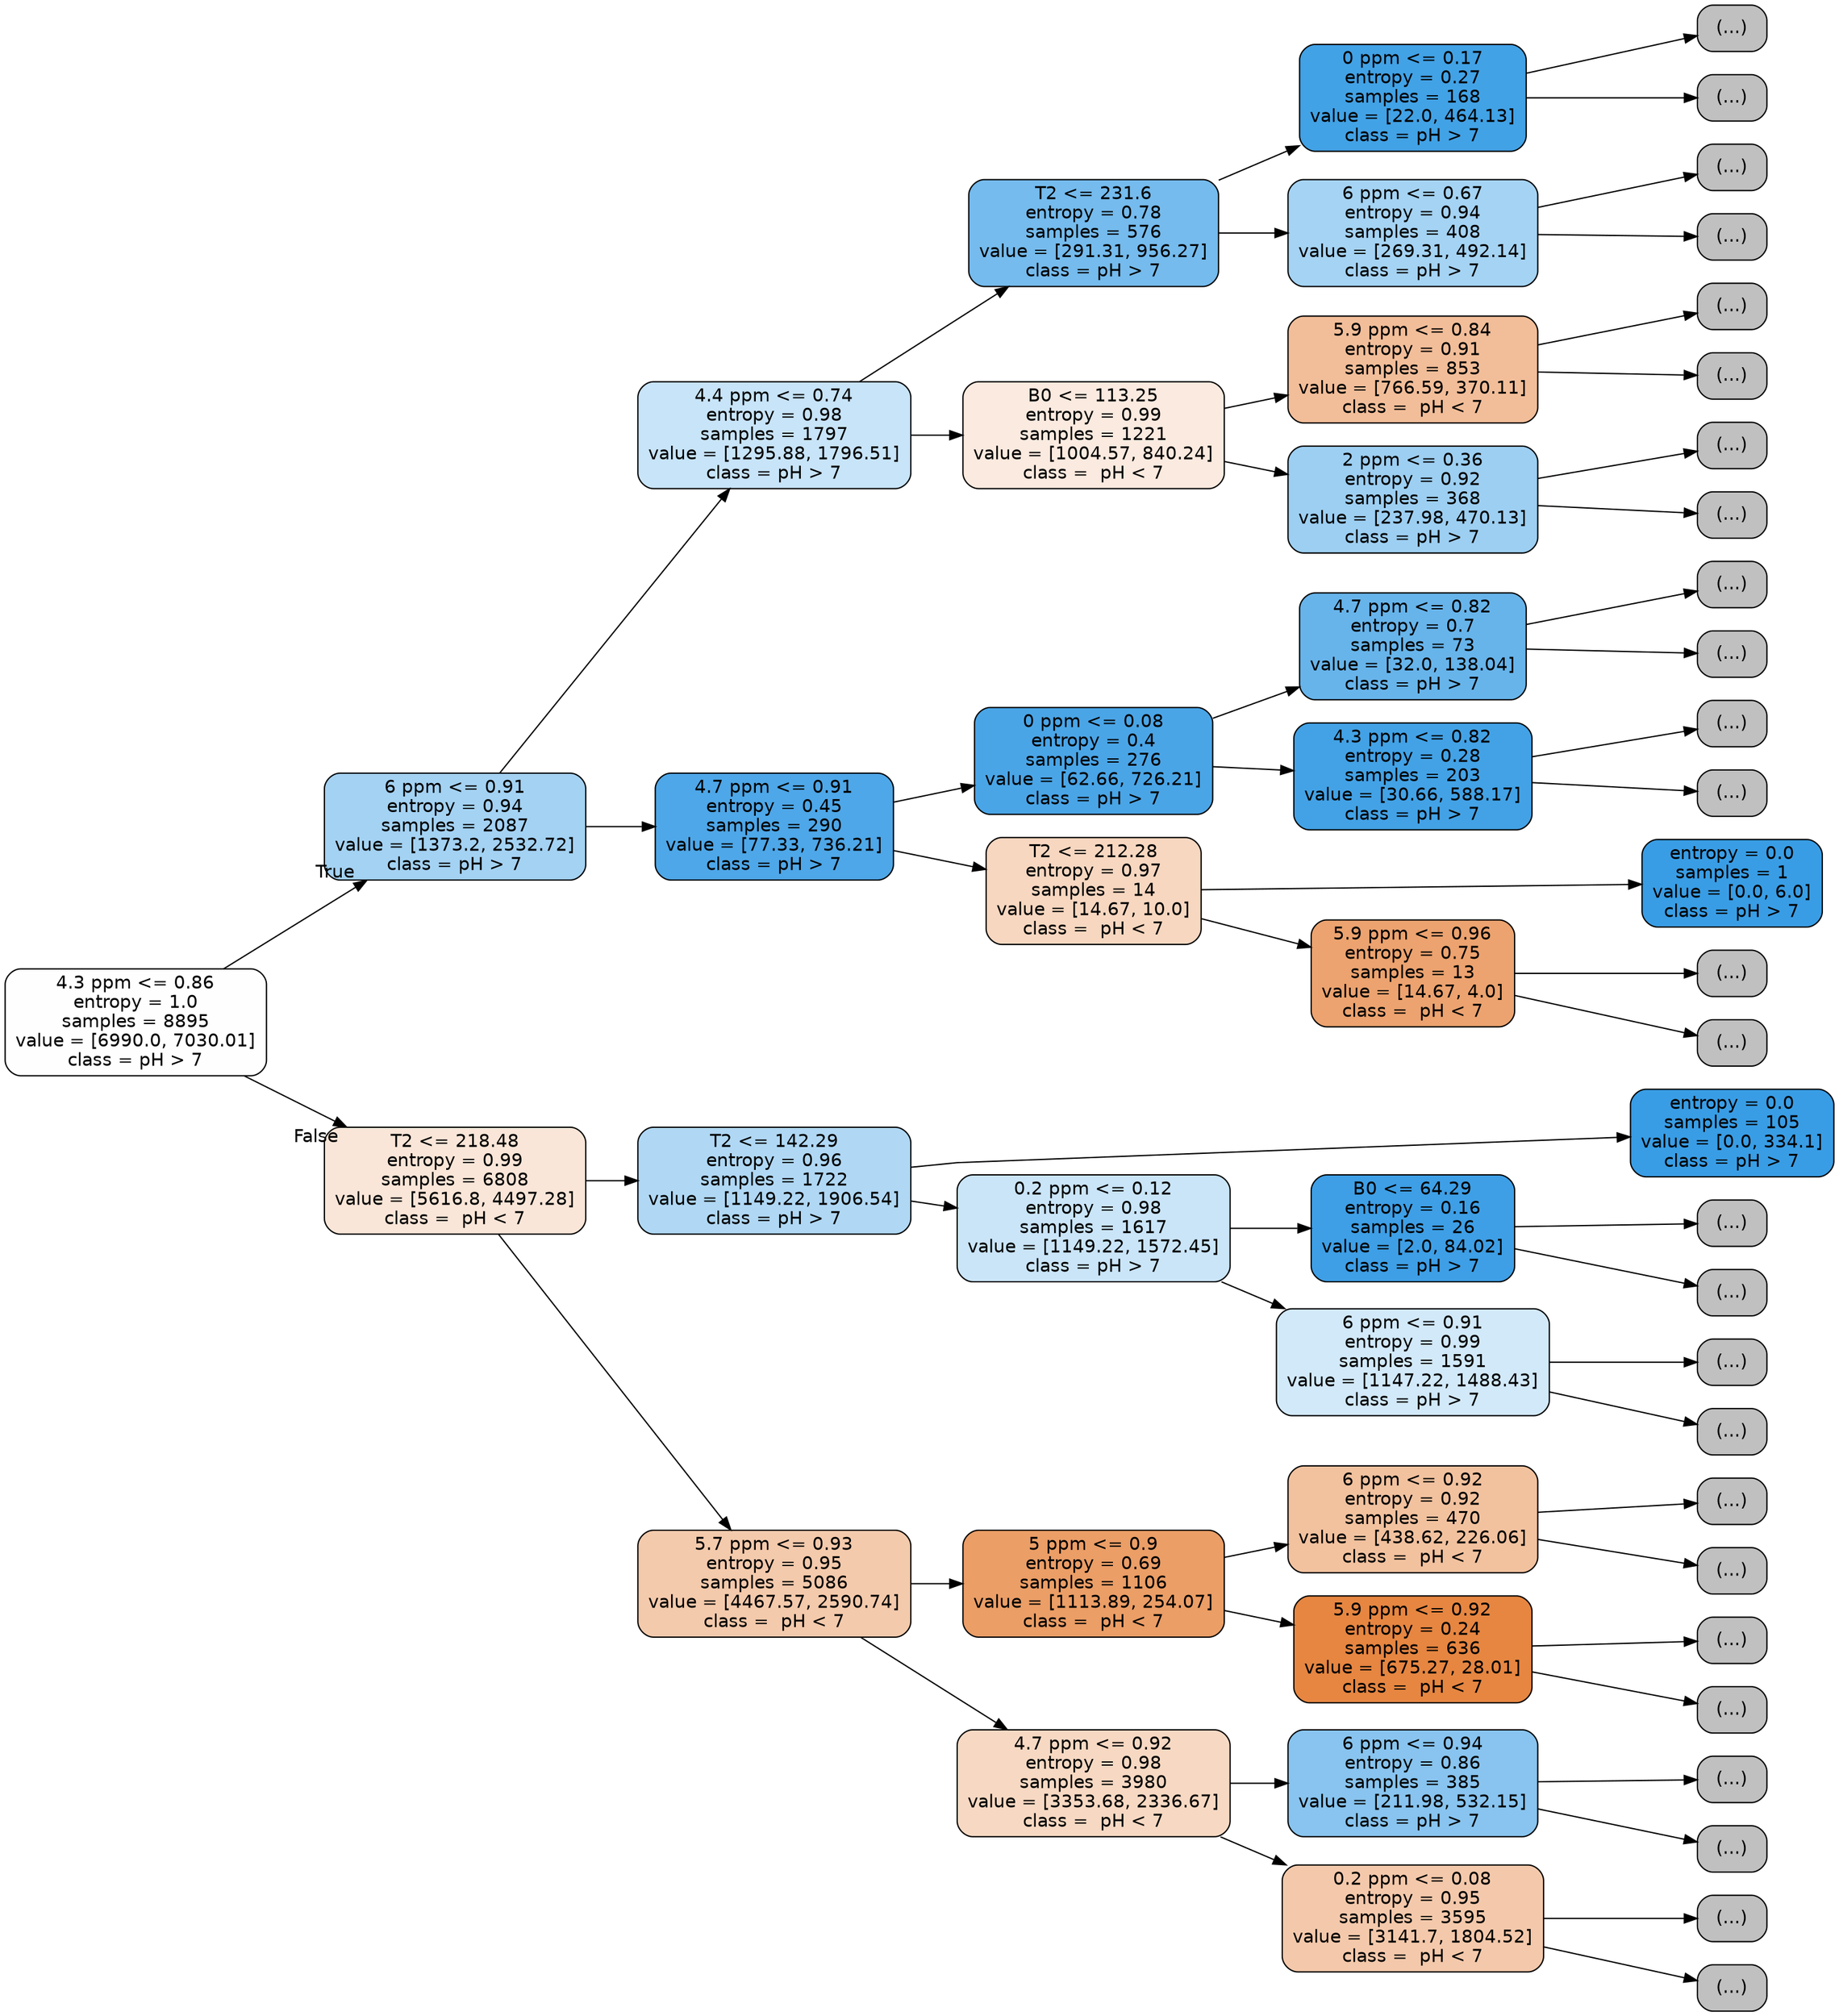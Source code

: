 digraph Tree {
node [shape=box, style="filled, rounded", color="black", fontname=helvetica] ;
graph [ranksep=equally, splines=polyline] ;
edge [fontname=helvetica] ;
rankdir=LR ;
0 [label="4.3 ppm <= 0.86\nentropy = 1.0\nsamples = 8895\nvalue = [6990.0, 7030.01]\nclass = pH > 7", fillcolor="#fefeff"] ;
1 [label="6 ppm <= 0.91\nentropy = 0.94\nsamples = 2087\nvalue = [1373.2, 2532.72]\nclass = pH > 7", fillcolor="#a4d2f3"] ;
0 -> 1 [labeldistance=2.5, labelangle=-45, headlabel="True"] ;
2 [label="4.4 ppm <= 0.74\nentropy = 0.98\nsamples = 1797\nvalue = [1295.88, 1796.51]\nclass = pH > 7", fillcolor="#c8e4f8"] ;
1 -> 2 ;
3 [label="T2 <= 231.6\nentropy = 0.78\nsamples = 576\nvalue = [291.31, 956.27]\nclass = pH > 7", fillcolor="#75bbed"] ;
2 -> 3 ;
4 [label="0 ppm <= 0.17\nentropy = 0.27\nsamples = 168\nvalue = [22.0, 464.13]\nclass = pH > 7", fillcolor="#42a2e6"] ;
3 -> 4 ;
5 [label="(...)", fillcolor="#C0C0C0"] ;
4 -> 5 ;
14 [label="(...)", fillcolor="#C0C0C0"] ;
4 -> 14 ;
39 [label="6 ppm <= 0.67\nentropy = 0.94\nsamples = 408\nvalue = [269.31, 492.14]\nclass = pH > 7", fillcolor="#a5d3f3"] ;
3 -> 39 ;
40 [label="(...)", fillcolor="#C0C0C0"] ;
39 -> 40 ;
49 [label="(...)", fillcolor="#C0C0C0"] ;
39 -> 49 ;
134 [label="B0 <= 113.25\nentropy = 0.99\nsamples = 1221\nvalue = [1004.57, 840.24]\nclass =  pH < 7", fillcolor="#fbeadf"] ;
2 -> 134 ;
135 [label="5.9 ppm <= 0.84\nentropy = 0.91\nsamples = 853\nvalue = [766.59, 370.11]\nclass =  pH < 7", fillcolor="#f2be99"] ;
134 -> 135 ;
136 [label="(...)", fillcolor="#C0C0C0"] ;
135 -> 136 ;
151 [label="(...)", fillcolor="#C0C0C0"] ;
135 -> 151 ;
260 [label="2 ppm <= 0.36\nentropy = 0.92\nsamples = 368\nvalue = [237.98, 470.13]\nclass = pH > 7", fillcolor="#9dcff2"] ;
134 -> 260 ;
261 [label="(...)", fillcolor="#C0C0C0"] ;
260 -> 261 ;
270 [label="(...)", fillcolor="#C0C0C0"] ;
260 -> 270 ;
365 [label="4.7 ppm <= 0.91\nentropy = 0.45\nsamples = 290\nvalue = [77.33, 736.21]\nclass = pH > 7", fillcolor="#4ea7e8"] ;
1 -> 365 ;
366 [label="0 ppm <= 0.08\nentropy = 0.4\nsamples = 276\nvalue = [62.66, 726.21]\nclass = pH > 7", fillcolor="#4aa5e7"] ;
365 -> 366 ;
367 [label="4.7 ppm <= 0.82\nentropy = 0.7\nsamples = 73\nvalue = [32.0, 138.04]\nclass = pH > 7", fillcolor="#67b4eb"] ;
366 -> 367 ;
368 [label="(...)", fillcolor="#C0C0C0"] ;
367 -> 368 ;
377 [label="(...)", fillcolor="#C0C0C0"] ;
367 -> 377 ;
408 [label="4.3 ppm <= 0.82\nentropy = 0.28\nsamples = 203\nvalue = [30.66, 588.17]\nclass = pH > 7", fillcolor="#43a2e6"] ;
366 -> 408 ;
409 [label="(...)", fillcolor="#C0C0C0"] ;
408 -> 409 ;
410 [label="(...)", fillcolor="#C0C0C0"] ;
408 -> 410 ;
467 [label="T2 <= 212.28\nentropy = 0.97\nsamples = 14\nvalue = [14.67, 10.0]\nclass =  pH < 7", fillcolor="#f7d7c0"] ;
365 -> 467 ;
468 [label="entropy = 0.0\nsamples = 1\nvalue = [0.0, 6.0]\nclass = pH > 7", fillcolor="#399de5"] ;
467 -> 468 ;
469 [label="5.9 ppm <= 0.96\nentropy = 0.75\nsamples = 13\nvalue = [14.67, 4.0]\nclass =  pH < 7", fillcolor="#eca36f"] ;
467 -> 469 ;
470 [label="(...)", fillcolor="#C0C0C0"] ;
469 -> 470 ;
473 [label="(...)", fillcolor="#C0C0C0"] ;
469 -> 473 ;
476 [label="T2 <= 218.48\nentropy = 0.99\nsamples = 6808\nvalue = [5616.8, 4497.28]\nclass =  pH < 7", fillcolor="#fae6d8"] ;
0 -> 476 [labeldistance=2.5, labelangle=45, headlabel="False"] ;
477 [label="T2 <= 142.29\nentropy = 0.96\nsamples = 1722\nvalue = [1149.22, 1906.54]\nclass = pH > 7", fillcolor="#b0d8f5"] ;
476 -> 477 ;
478 [label="entropy = 0.0\nsamples = 105\nvalue = [0.0, 334.1]\nclass = pH > 7", fillcolor="#399de5"] ;
477 -> 478 ;
479 [label="0.2 ppm <= 0.12\nentropy = 0.98\nsamples = 1617\nvalue = [1149.22, 1572.45]\nclass = pH > 7", fillcolor="#cae5f8"] ;
477 -> 479 ;
480 [label="B0 <= 64.29\nentropy = 0.16\nsamples = 26\nvalue = [2.0, 84.02]\nclass = pH > 7", fillcolor="#3e9fe6"] ;
479 -> 480 ;
481 [label="(...)", fillcolor="#C0C0C0"] ;
480 -> 481 ;
486 [label="(...)", fillcolor="#C0C0C0"] ;
480 -> 486 ;
487 [label="6 ppm <= 0.91\nentropy = 0.99\nsamples = 1591\nvalue = [1147.22, 1488.43]\nclass = pH > 7", fillcolor="#d2e9f9"] ;
479 -> 487 ;
488 [label="(...)", fillcolor="#C0C0C0"] ;
487 -> 488 ;
509 [label="(...)", fillcolor="#C0C0C0"] ;
487 -> 509 ;
802 [label="5.7 ppm <= 0.93\nentropy = 0.95\nsamples = 5086\nvalue = [4467.57, 2590.74]\nclass =  pH < 7", fillcolor="#f4caac"] ;
476 -> 802 ;
803 [label="5 ppm <= 0.9\nentropy = 0.69\nsamples = 1106\nvalue = [1113.89, 254.07]\nclass =  pH < 7", fillcolor="#eb9e66"] ;
802 -> 803 ;
804 [label="6 ppm <= 0.92\nentropy = 0.92\nsamples = 470\nvalue = [438.62, 226.06]\nclass =  pH < 7", fillcolor="#f2c29f"] ;
803 -> 804 ;
805 [label="(...)", fillcolor="#C0C0C0"] ;
804 -> 805 ;
854 [label="(...)", fillcolor="#C0C0C0"] ;
804 -> 854 ;
895 [label="5.9 ppm <= 0.92\nentropy = 0.24\nsamples = 636\nvalue = [675.27, 28.01]\nclass =  pH < 7", fillcolor="#e68641"] ;
803 -> 895 ;
896 [label="(...)", fillcolor="#C0C0C0"] ;
895 -> 896 ;
897 [label="(...)", fillcolor="#C0C0C0"] ;
895 -> 897 ;
930 [label="4.7 ppm <= 0.92\nentropy = 0.98\nsamples = 3980\nvalue = [3353.68, 2336.67]\nclass =  pH < 7", fillcolor="#f7d9c3"] ;
802 -> 930 ;
931 [label="6 ppm <= 0.94\nentropy = 0.86\nsamples = 385\nvalue = [211.98, 532.15]\nclass = pH > 7", fillcolor="#88c4ef"] ;
930 -> 931 ;
932 [label="(...)", fillcolor="#C0C0C0"] ;
931 -> 932 ;
951 [label="(...)", fillcolor="#C0C0C0"] ;
931 -> 951 ;
1058 [label="0.2 ppm <= 0.08\nentropy = 0.95\nsamples = 3595\nvalue = [3141.7, 1804.52]\nclass =  pH < 7", fillcolor="#f4c9ab"] ;
930 -> 1058 ;
1059 [label="(...)", fillcolor="#C0C0C0"] ;
1058 -> 1059 ;
1064 [label="(...)", fillcolor="#C0C0C0"] ;
1058 -> 1064 ;
{rank=same ; 0} ;
{rank=same ; 1; 476} ;
{rank=same ; 2; 365; 477; 802} ;
{rank=same ; 3; 134; 366; 467; 479; 803; 930} ;
{rank=same ; 4; 39; 135; 260; 367; 408; 469; 480; 487; 804; 895; 931; 1058} ;
{rank=same ; 5; 14; 40; 49; 136; 151; 261; 270; 368; 377; 409; 410; 468; 470; 473; 478; 481; 486; 488; 509; 805; 854; 896; 897; 932; 951; 1059; 1064} ;
}